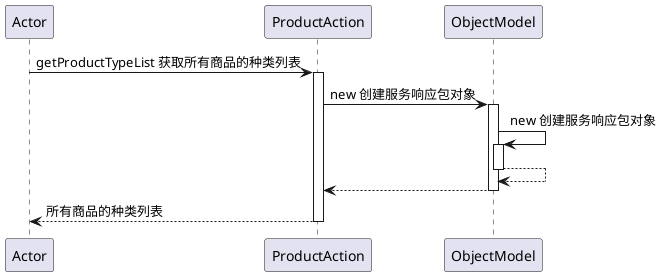 @startuml
participant Actor
Actor -> ProductAction : getProductTypeList 获取所有商品的种类列表
activate ProductAction
ProductAction -> ObjectModel : new 创建服务响应包对象
activate ObjectModel
ObjectModel -> ObjectModel : new 创建服务响应包对象
activate ObjectModel
ObjectModel --> ObjectModel
deactivate ObjectModel
ObjectModel --> ProductAction
deactivate ObjectModel
return 所有商品的种类列表
@enduml